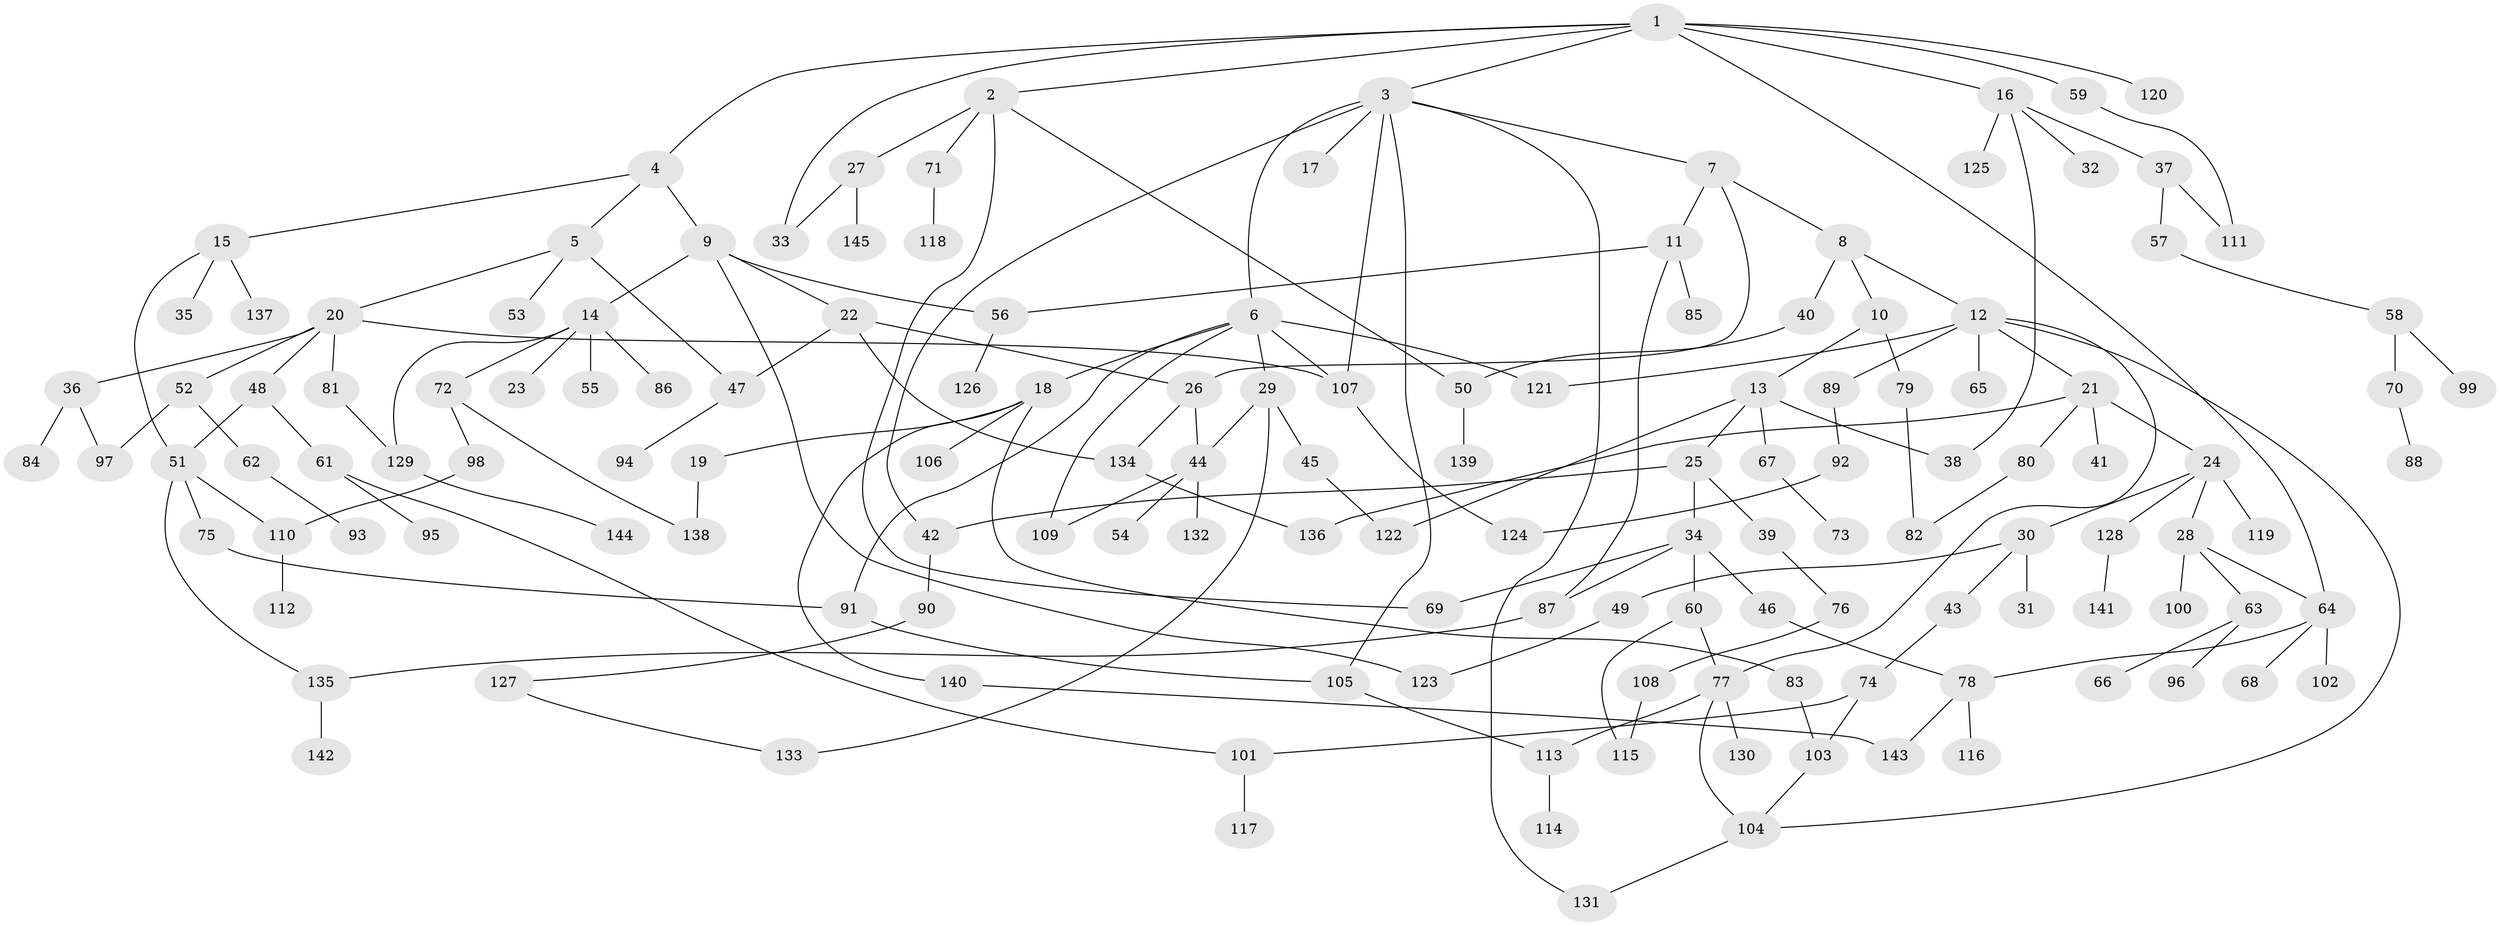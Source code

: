 // Generated by graph-tools (version 1.1) at 2025/41/03/09/25 04:41:54]
// undirected, 145 vertices, 185 edges
graph export_dot {
graph [start="1"]
  node [color=gray90,style=filled];
  1;
  2;
  3;
  4;
  5;
  6;
  7;
  8;
  9;
  10;
  11;
  12;
  13;
  14;
  15;
  16;
  17;
  18;
  19;
  20;
  21;
  22;
  23;
  24;
  25;
  26;
  27;
  28;
  29;
  30;
  31;
  32;
  33;
  34;
  35;
  36;
  37;
  38;
  39;
  40;
  41;
  42;
  43;
  44;
  45;
  46;
  47;
  48;
  49;
  50;
  51;
  52;
  53;
  54;
  55;
  56;
  57;
  58;
  59;
  60;
  61;
  62;
  63;
  64;
  65;
  66;
  67;
  68;
  69;
  70;
  71;
  72;
  73;
  74;
  75;
  76;
  77;
  78;
  79;
  80;
  81;
  82;
  83;
  84;
  85;
  86;
  87;
  88;
  89;
  90;
  91;
  92;
  93;
  94;
  95;
  96;
  97;
  98;
  99;
  100;
  101;
  102;
  103;
  104;
  105;
  106;
  107;
  108;
  109;
  110;
  111;
  112;
  113;
  114;
  115;
  116;
  117;
  118;
  119;
  120;
  121;
  122;
  123;
  124;
  125;
  126;
  127;
  128;
  129;
  130;
  131;
  132;
  133;
  134;
  135;
  136;
  137;
  138;
  139;
  140;
  141;
  142;
  143;
  144;
  145;
  1 -- 2;
  1 -- 3;
  1 -- 4;
  1 -- 16;
  1 -- 33;
  1 -- 59;
  1 -- 120;
  1 -- 64;
  2 -- 27;
  2 -- 50;
  2 -- 71;
  2 -- 69;
  3 -- 6;
  3 -- 7;
  3 -- 17;
  3 -- 42;
  3 -- 107;
  3 -- 131;
  3 -- 105;
  4 -- 5;
  4 -- 9;
  4 -- 15;
  5 -- 20;
  5 -- 53;
  5 -- 47;
  6 -- 18;
  6 -- 29;
  6 -- 91;
  6 -- 109;
  6 -- 121;
  6 -- 107;
  7 -- 8;
  7 -- 11;
  7 -- 26;
  8 -- 10;
  8 -- 12;
  8 -- 40;
  9 -- 14;
  9 -- 22;
  9 -- 56;
  9 -- 123;
  10 -- 13;
  10 -- 79;
  11 -- 85;
  11 -- 87;
  11 -- 56;
  12 -- 21;
  12 -- 65;
  12 -- 77;
  12 -- 89;
  12 -- 104;
  12 -- 121;
  13 -- 25;
  13 -- 38;
  13 -- 67;
  13 -- 122;
  14 -- 23;
  14 -- 55;
  14 -- 72;
  14 -- 86;
  14 -- 129;
  15 -- 35;
  15 -- 51;
  15 -- 137;
  16 -- 32;
  16 -- 37;
  16 -- 125;
  16 -- 38;
  18 -- 19;
  18 -- 83;
  18 -- 106;
  18 -- 140;
  19 -- 138;
  20 -- 36;
  20 -- 48;
  20 -- 52;
  20 -- 81;
  20 -- 107;
  21 -- 24;
  21 -- 41;
  21 -- 80;
  21 -- 136;
  22 -- 47;
  22 -- 134;
  22 -- 26;
  24 -- 28;
  24 -- 30;
  24 -- 119;
  24 -- 128;
  25 -- 34;
  25 -- 39;
  25 -- 42;
  26 -- 44;
  26 -- 134;
  27 -- 145;
  27 -- 33;
  28 -- 63;
  28 -- 64;
  28 -- 100;
  29 -- 44;
  29 -- 45;
  29 -- 133;
  30 -- 31;
  30 -- 43;
  30 -- 49;
  34 -- 46;
  34 -- 60;
  34 -- 69;
  34 -- 87;
  36 -- 84;
  36 -- 97;
  37 -- 57;
  37 -- 111;
  39 -- 76;
  40 -- 50;
  42 -- 90;
  43 -- 74;
  44 -- 54;
  44 -- 132;
  44 -- 109;
  45 -- 122;
  46 -- 78;
  47 -- 94;
  48 -- 61;
  48 -- 51;
  49 -- 123;
  50 -- 139;
  51 -- 75;
  51 -- 110;
  51 -- 135;
  52 -- 62;
  52 -- 97;
  56 -- 126;
  57 -- 58;
  58 -- 70;
  58 -- 99;
  59 -- 111;
  60 -- 115;
  60 -- 77;
  61 -- 95;
  61 -- 101;
  62 -- 93;
  63 -- 66;
  63 -- 96;
  64 -- 68;
  64 -- 78;
  64 -- 102;
  67 -- 73;
  70 -- 88;
  71 -- 118;
  72 -- 98;
  72 -- 138;
  74 -- 103;
  74 -- 101;
  75 -- 91;
  76 -- 108;
  77 -- 113;
  77 -- 130;
  77 -- 104;
  78 -- 116;
  78 -- 143;
  79 -- 82;
  80 -- 82;
  81 -- 129;
  83 -- 103;
  87 -- 135;
  89 -- 92;
  90 -- 127;
  91 -- 105;
  92 -- 124;
  98 -- 110;
  101 -- 117;
  103 -- 104;
  104 -- 131;
  105 -- 113;
  107 -- 124;
  108 -- 115;
  110 -- 112;
  113 -- 114;
  127 -- 133;
  128 -- 141;
  129 -- 144;
  134 -- 136;
  135 -- 142;
  140 -- 143;
}
